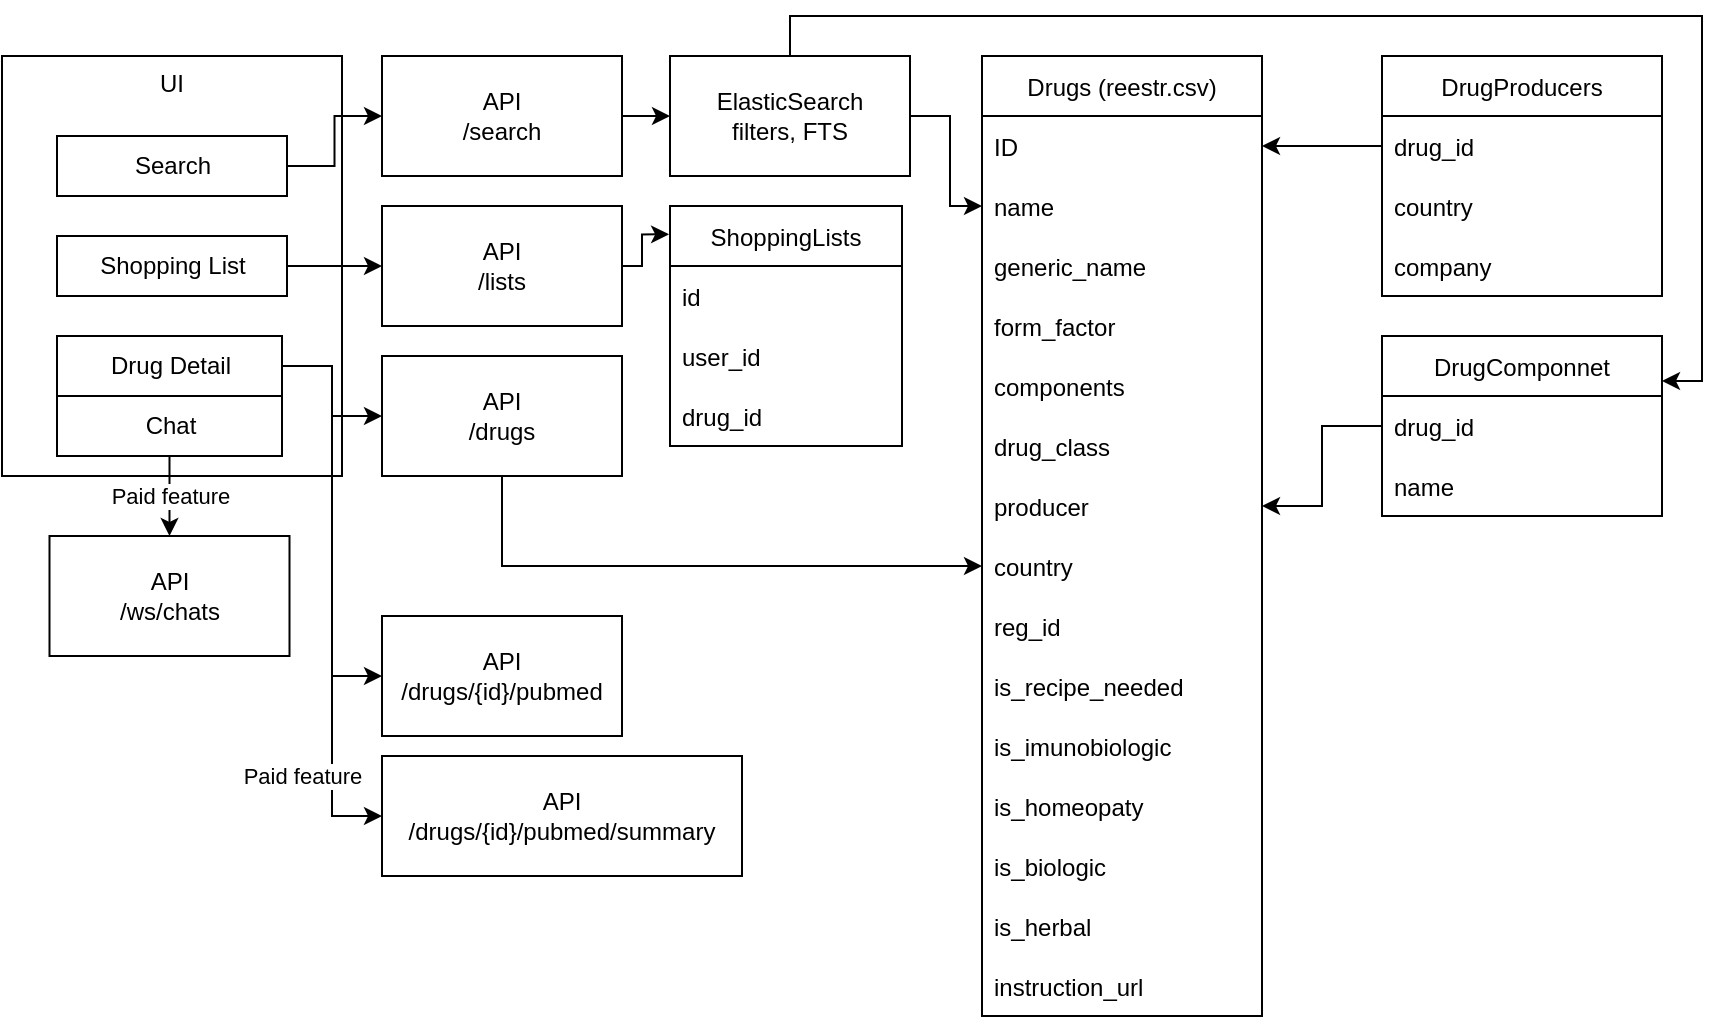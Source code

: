 <mxfile version="20.2.3" type="device"><diagram id="mowNmdMF4hCaJblC0Rly" name="Page-1"><mxGraphModel dx="1940" dy="731" grid="1" gridSize="10" guides="1" tooltips="1" connect="1" arrows="1" fold="1" page="1" pageScale="1" pageWidth="827" pageHeight="1169" math="0" shadow="0"><root><mxCell id="0"/><mxCell id="1" parent="0"/><mxCell id="E-NVzhWkdxcUuYl9v3x3-1" value="UI" style="rounded=0;whiteSpace=wrap;html=1;labelPosition=center;verticalLabelPosition=middle;align=center;verticalAlign=top;textDirection=ltr;container=1;" vertex="1" parent="1"><mxGeometry x="-60" y="50" width="170" height="210" as="geometry"/></mxCell><mxCell id="E-NVzhWkdxcUuYl9v3x3-2" value="Search" style="rounded=0;whiteSpace=wrap;html=1;" vertex="1" parent="E-NVzhWkdxcUuYl9v3x3-1"><mxGeometry x="27.5" y="40" width="115" height="30" as="geometry"/></mxCell><mxCell id="E-NVzhWkdxcUuYl9v3x3-42" value="Shopping List" style="rounded=0;whiteSpace=wrap;html=1;" vertex="1" parent="E-NVzhWkdxcUuYl9v3x3-1"><mxGeometry x="27.5" y="90" width="115" height="30" as="geometry"/></mxCell><mxCell id="E-NVzhWkdxcUuYl9v3x3-52" value="Drug Detail" style="rounded=0;whiteSpace=wrap;html=1;" vertex="1" parent="E-NVzhWkdxcUuYl9v3x3-1"><mxGeometry x="27.5" y="140" width="112.5" height="30" as="geometry"/></mxCell><mxCell id="E-NVzhWkdxcUuYl9v3x3-58" value="Chat" style="rounded=0;whiteSpace=wrap;html=1;" vertex="1" parent="E-NVzhWkdxcUuYl9v3x3-1"><mxGeometry x="27.5" y="170" width="112.5" height="30" as="geometry"/></mxCell><mxCell id="E-NVzhWkdxcUuYl9v3x3-3" value="Drugs (reestr.csv)" style="swimlane;fontStyle=0;childLayout=stackLayout;horizontal=1;startSize=30;horizontalStack=0;resizeParent=1;resizeParentMax=0;resizeLast=0;collapsible=1;marginBottom=0;" vertex="1" parent="1"><mxGeometry x="430" y="50" width="140" height="480" as="geometry"/></mxCell><mxCell id="E-NVzhWkdxcUuYl9v3x3-4" value="ID" style="text;strokeColor=none;fillColor=none;align=left;verticalAlign=middle;spacingLeft=4;spacingRight=4;overflow=hidden;points=[[0,0.5],[1,0.5]];portConstraint=eastwest;rotatable=0;" vertex="1" parent="E-NVzhWkdxcUuYl9v3x3-3"><mxGeometry y="30" width="140" height="30" as="geometry"/></mxCell><mxCell id="E-NVzhWkdxcUuYl9v3x3-5" value="name" style="text;strokeColor=none;fillColor=none;align=left;verticalAlign=middle;spacingLeft=4;spacingRight=4;overflow=hidden;points=[[0,0.5],[1,0.5]];portConstraint=eastwest;rotatable=0;" vertex="1" parent="E-NVzhWkdxcUuYl9v3x3-3"><mxGeometry y="60" width="140" height="30" as="geometry"/></mxCell><mxCell id="E-NVzhWkdxcUuYl9v3x3-6" value="generic_name" style="text;strokeColor=none;fillColor=none;align=left;verticalAlign=middle;spacingLeft=4;spacingRight=4;overflow=hidden;points=[[0,0.5],[1,0.5]];portConstraint=eastwest;rotatable=0;" vertex="1" parent="E-NVzhWkdxcUuYl9v3x3-3"><mxGeometry y="90" width="140" height="30" as="geometry"/></mxCell><mxCell id="E-NVzhWkdxcUuYl9v3x3-9" value="form_factor" style="text;strokeColor=none;fillColor=none;align=left;verticalAlign=middle;spacingLeft=4;spacingRight=4;overflow=hidden;points=[[0,0.5],[1,0.5]];portConstraint=eastwest;rotatable=0;" vertex="1" parent="E-NVzhWkdxcUuYl9v3x3-3"><mxGeometry y="120" width="140" height="30" as="geometry"/></mxCell><mxCell id="E-NVzhWkdxcUuYl9v3x3-11" value="components" style="text;strokeColor=none;fillColor=none;align=left;verticalAlign=middle;spacingLeft=4;spacingRight=4;overflow=hidden;points=[[0,0.5],[1,0.5]];portConstraint=eastwest;rotatable=0;" vertex="1" parent="E-NVzhWkdxcUuYl9v3x3-3"><mxGeometry y="150" width="140" height="30" as="geometry"/></mxCell><mxCell id="E-NVzhWkdxcUuYl9v3x3-12" value="drug_class" style="text;strokeColor=none;fillColor=none;align=left;verticalAlign=middle;spacingLeft=4;spacingRight=4;overflow=hidden;points=[[0,0.5],[1,0.5]];portConstraint=eastwest;rotatable=0;" vertex="1" parent="E-NVzhWkdxcUuYl9v3x3-3"><mxGeometry y="180" width="140" height="30" as="geometry"/></mxCell><mxCell id="E-NVzhWkdxcUuYl9v3x3-13" value="producer" style="text;strokeColor=none;fillColor=none;align=left;verticalAlign=middle;spacingLeft=4;spacingRight=4;overflow=hidden;points=[[0,0.5],[1,0.5]];portConstraint=eastwest;rotatable=0;" vertex="1" parent="E-NVzhWkdxcUuYl9v3x3-3"><mxGeometry y="210" width="140" height="30" as="geometry"/></mxCell><mxCell id="E-NVzhWkdxcUuYl9v3x3-14" value="country" style="text;strokeColor=none;fillColor=none;align=left;verticalAlign=middle;spacingLeft=4;spacingRight=4;overflow=hidden;points=[[0,0.5],[1,0.5]];portConstraint=eastwest;rotatable=0;" vertex="1" parent="E-NVzhWkdxcUuYl9v3x3-3"><mxGeometry y="240" width="140" height="30" as="geometry"/></mxCell><mxCell id="E-NVzhWkdxcUuYl9v3x3-15" value="reg_id" style="text;strokeColor=none;fillColor=none;align=left;verticalAlign=middle;spacingLeft=4;spacingRight=4;overflow=hidden;points=[[0,0.5],[1,0.5]];portConstraint=eastwest;rotatable=0;" vertex="1" parent="E-NVzhWkdxcUuYl9v3x3-3"><mxGeometry y="270" width="140" height="30" as="geometry"/></mxCell><mxCell id="E-NVzhWkdxcUuYl9v3x3-22" value="is_recipe_needed" style="text;strokeColor=none;fillColor=none;align=left;verticalAlign=middle;spacingLeft=4;spacingRight=4;overflow=hidden;points=[[0,0.5],[1,0.5]];portConstraint=eastwest;rotatable=0;" vertex="1" parent="E-NVzhWkdxcUuYl9v3x3-3"><mxGeometry y="300" width="140" height="30" as="geometry"/></mxCell><mxCell id="E-NVzhWkdxcUuYl9v3x3-16" value="is_imunobiologic" style="text;strokeColor=none;fillColor=none;align=left;verticalAlign=middle;spacingLeft=4;spacingRight=4;overflow=hidden;points=[[0,0.5],[1,0.5]];portConstraint=eastwest;rotatable=0;" vertex="1" parent="E-NVzhWkdxcUuYl9v3x3-3"><mxGeometry y="330" width="140" height="30" as="geometry"/></mxCell><mxCell id="E-NVzhWkdxcUuYl9v3x3-17" value="is_homeopaty" style="text;strokeColor=none;fillColor=none;align=left;verticalAlign=middle;spacingLeft=4;spacingRight=4;overflow=hidden;points=[[0,0.5],[1,0.5]];portConstraint=eastwest;rotatable=0;" vertex="1" parent="E-NVzhWkdxcUuYl9v3x3-3"><mxGeometry y="360" width="140" height="30" as="geometry"/></mxCell><mxCell id="E-NVzhWkdxcUuYl9v3x3-18" value="is_biologic" style="text;strokeColor=none;fillColor=none;align=left;verticalAlign=middle;spacingLeft=4;spacingRight=4;overflow=hidden;points=[[0,0.5],[1,0.5]];portConstraint=eastwest;rotatable=0;" vertex="1" parent="E-NVzhWkdxcUuYl9v3x3-3"><mxGeometry y="390" width="140" height="30" as="geometry"/></mxCell><mxCell id="E-NVzhWkdxcUuYl9v3x3-19" value="is_herbal" style="text;strokeColor=none;fillColor=none;align=left;verticalAlign=middle;spacingLeft=4;spacingRight=4;overflow=hidden;points=[[0,0.5],[1,0.5]];portConstraint=eastwest;rotatable=0;" vertex="1" parent="E-NVzhWkdxcUuYl9v3x3-3"><mxGeometry y="420" width="140" height="30" as="geometry"/></mxCell><mxCell id="E-NVzhWkdxcUuYl9v3x3-20" value="instruction_url" style="text;strokeColor=none;fillColor=none;align=left;verticalAlign=middle;spacingLeft=4;spacingRight=4;overflow=hidden;points=[[0,0.5],[1,0.5]];portConstraint=eastwest;rotatable=0;" vertex="1" parent="E-NVzhWkdxcUuYl9v3x3-3"><mxGeometry y="450" width="140" height="30" as="geometry"/></mxCell><mxCell id="E-NVzhWkdxcUuYl9v3x3-24" value="DrugProducers" style="swimlane;fontStyle=0;childLayout=stackLayout;horizontal=1;startSize=30;horizontalStack=0;resizeParent=1;resizeParentMax=0;resizeLast=0;collapsible=1;marginBottom=0;" vertex="1" parent="1"><mxGeometry x="630" y="50" width="140" height="120" as="geometry"/></mxCell><mxCell id="E-NVzhWkdxcUuYl9v3x3-25" value="drug_id" style="text;strokeColor=none;fillColor=none;align=left;verticalAlign=middle;spacingLeft=4;spacingRight=4;overflow=hidden;points=[[0,0.5],[1,0.5]];portConstraint=eastwest;rotatable=0;" vertex="1" parent="E-NVzhWkdxcUuYl9v3x3-24"><mxGeometry y="30" width="140" height="30" as="geometry"/></mxCell><mxCell id="E-NVzhWkdxcUuYl9v3x3-26" value="country" style="text;strokeColor=none;fillColor=none;align=left;verticalAlign=middle;spacingLeft=4;spacingRight=4;overflow=hidden;points=[[0,0.5],[1,0.5]];portConstraint=eastwest;rotatable=0;" vertex="1" parent="E-NVzhWkdxcUuYl9v3x3-24"><mxGeometry y="60" width="140" height="30" as="geometry"/></mxCell><mxCell id="E-NVzhWkdxcUuYl9v3x3-27" value="company" style="text;strokeColor=none;fillColor=none;align=left;verticalAlign=middle;spacingLeft=4;spacingRight=4;overflow=hidden;points=[[0,0.5],[1,0.5]];portConstraint=eastwest;rotatable=0;" vertex="1" parent="E-NVzhWkdxcUuYl9v3x3-24"><mxGeometry y="90" width="140" height="30" as="geometry"/></mxCell><mxCell id="E-NVzhWkdxcUuYl9v3x3-29" value="" style="edgeStyle=orthogonalEdgeStyle;rounded=0;orthogonalLoop=1;jettySize=auto;html=1;entryX=1;entryY=0.5;entryDx=0;entryDy=0;" edge="1" parent="1" source="E-NVzhWkdxcUuYl9v3x3-25" target="E-NVzhWkdxcUuYl9v3x3-4"><mxGeometry relative="1" as="geometry"/></mxCell><mxCell id="E-NVzhWkdxcUuYl9v3x3-30" value="DrugComponnet" style="swimlane;fontStyle=0;childLayout=stackLayout;horizontal=1;startSize=30;horizontalStack=0;resizeParent=1;resizeParentMax=0;resizeLast=0;collapsible=1;marginBottom=0;" vertex="1" parent="1"><mxGeometry x="630" y="190" width="140" height="90" as="geometry"/></mxCell><mxCell id="E-NVzhWkdxcUuYl9v3x3-31" value="drug_id" style="text;strokeColor=none;fillColor=none;align=left;verticalAlign=middle;spacingLeft=4;spacingRight=4;overflow=hidden;points=[[0,0.5],[1,0.5]];portConstraint=eastwest;rotatable=0;" vertex="1" parent="E-NVzhWkdxcUuYl9v3x3-30"><mxGeometry y="30" width="140" height="30" as="geometry"/></mxCell><mxCell id="E-NVzhWkdxcUuYl9v3x3-32" value="name" style="text;strokeColor=none;fillColor=none;align=left;verticalAlign=middle;spacingLeft=4;spacingRight=4;overflow=hidden;points=[[0,0.5],[1,0.5]];portConstraint=eastwest;rotatable=0;" vertex="1" parent="E-NVzhWkdxcUuYl9v3x3-30"><mxGeometry y="60" width="140" height="30" as="geometry"/></mxCell><mxCell id="E-NVzhWkdxcUuYl9v3x3-34" value="" style="edgeStyle=orthogonalEdgeStyle;rounded=0;orthogonalLoop=1;jettySize=auto;html=1;" edge="1" parent="1" source="E-NVzhWkdxcUuYl9v3x3-31" target="E-NVzhWkdxcUuYl9v3x3-13"><mxGeometry relative="1" as="geometry"/></mxCell><mxCell id="E-NVzhWkdxcUuYl9v3x3-40" value="" style="edgeStyle=orthogonalEdgeStyle;rounded=0;orthogonalLoop=1;jettySize=auto;html=1;" edge="1" parent="1" source="E-NVzhWkdxcUuYl9v3x3-35" target="E-NVzhWkdxcUuYl9v3x3-5"><mxGeometry relative="1" as="geometry"/></mxCell><mxCell id="E-NVzhWkdxcUuYl9v3x3-41" style="edgeStyle=orthogonalEdgeStyle;rounded=0;orthogonalLoop=1;jettySize=auto;html=1;entryX=1;entryY=0.25;entryDx=0;entryDy=0;" edge="1" parent="1" source="E-NVzhWkdxcUuYl9v3x3-35" target="E-NVzhWkdxcUuYl9v3x3-30"><mxGeometry relative="1" as="geometry"><Array as="points"><mxPoint x="334" y="30"/><mxPoint x="790" y="30"/><mxPoint x="790" y="213"/></Array></mxGeometry></mxCell><mxCell id="E-NVzhWkdxcUuYl9v3x3-35" value="ElasticSearch&lt;br&gt;filters, FTS" style="rounded=0;whiteSpace=wrap;html=1;" vertex="1" parent="1"><mxGeometry x="274" y="50" width="120" height="60" as="geometry"/></mxCell><mxCell id="E-NVzhWkdxcUuYl9v3x3-39" value="" style="edgeStyle=orthogonalEdgeStyle;rounded=0;orthogonalLoop=1;jettySize=auto;html=1;" edge="1" parent="1" source="E-NVzhWkdxcUuYl9v3x3-37" target="E-NVzhWkdxcUuYl9v3x3-35"><mxGeometry relative="1" as="geometry"/></mxCell><mxCell id="E-NVzhWkdxcUuYl9v3x3-37" value="API&lt;br&gt;/search" style="rounded=0;whiteSpace=wrap;html=1;" vertex="1" parent="1"><mxGeometry x="130" y="50" width="120" height="60" as="geometry"/></mxCell><mxCell id="E-NVzhWkdxcUuYl9v3x3-38" value="" style="edgeStyle=orthogonalEdgeStyle;rounded=0;orthogonalLoop=1;jettySize=auto;html=1;" edge="1" parent="1" source="E-NVzhWkdxcUuYl9v3x3-2" target="E-NVzhWkdxcUuYl9v3x3-37"><mxGeometry relative="1" as="geometry"/></mxCell><mxCell id="E-NVzhWkdxcUuYl9v3x3-51" style="edgeStyle=orthogonalEdgeStyle;rounded=0;orthogonalLoop=1;jettySize=auto;html=1;entryX=-0.004;entryY=0.118;entryDx=0;entryDy=0;entryPerimeter=0;" edge="1" parent="1" source="E-NVzhWkdxcUuYl9v3x3-43" target="E-NVzhWkdxcUuYl9v3x3-45"><mxGeometry relative="1" as="geometry"><Array as="points"><mxPoint x="260" y="155"/><mxPoint x="260" y="139"/></Array></mxGeometry></mxCell><mxCell id="E-NVzhWkdxcUuYl9v3x3-43" value="API&lt;br&gt;/lists" style="rounded=0;whiteSpace=wrap;html=1;" vertex="1" parent="1"><mxGeometry x="130" y="125" width="120" height="60" as="geometry"/></mxCell><mxCell id="E-NVzhWkdxcUuYl9v3x3-44" value="" style="edgeStyle=orthogonalEdgeStyle;rounded=0;orthogonalLoop=1;jettySize=auto;html=1;" edge="1" parent="1" source="E-NVzhWkdxcUuYl9v3x3-42" target="E-NVzhWkdxcUuYl9v3x3-43"><mxGeometry relative="1" as="geometry"/></mxCell><mxCell id="E-NVzhWkdxcUuYl9v3x3-45" value="ShoppingLists" style="swimlane;fontStyle=0;childLayout=stackLayout;horizontal=1;startSize=30;horizontalStack=0;resizeParent=1;resizeParentMax=0;resizeLast=0;collapsible=1;marginBottom=0;" vertex="1" parent="1"><mxGeometry x="274" y="125" width="116" height="120" as="geometry"/></mxCell><mxCell id="E-NVzhWkdxcUuYl9v3x3-46" value="id" style="text;strokeColor=none;fillColor=none;align=left;verticalAlign=middle;spacingLeft=4;spacingRight=4;overflow=hidden;points=[[0,0.5],[1,0.5]];portConstraint=eastwest;rotatable=0;" vertex="1" parent="E-NVzhWkdxcUuYl9v3x3-45"><mxGeometry y="30" width="116" height="30" as="geometry"/></mxCell><mxCell id="E-NVzhWkdxcUuYl9v3x3-47" value="user_id" style="text;strokeColor=none;fillColor=none;align=left;verticalAlign=middle;spacingLeft=4;spacingRight=4;overflow=hidden;points=[[0,0.5],[1,0.5]];portConstraint=eastwest;rotatable=0;" vertex="1" parent="E-NVzhWkdxcUuYl9v3x3-45"><mxGeometry y="60" width="116" height="30" as="geometry"/></mxCell><mxCell id="E-NVzhWkdxcUuYl9v3x3-48" value="drug_id" style="text;strokeColor=none;fillColor=none;align=left;verticalAlign=middle;spacingLeft=4;spacingRight=4;overflow=hidden;points=[[0,0.5],[1,0.5]];portConstraint=eastwest;rotatable=0;" vertex="1" parent="E-NVzhWkdxcUuYl9v3x3-45"><mxGeometry y="90" width="116" height="30" as="geometry"/></mxCell><mxCell id="E-NVzhWkdxcUuYl9v3x3-55" style="edgeStyle=orthogonalEdgeStyle;rounded=0;orthogonalLoop=1;jettySize=auto;html=1;entryX=0;entryY=0.5;entryDx=0;entryDy=0;" edge="1" parent="1" source="E-NVzhWkdxcUuYl9v3x3-53" target="E-NVzhWkdxcUuYl9v3x3-14"><mxGeometry relative="1" as="geometry"/></mxCell><mxCell id="E-NVzhWkdxcUuYl9v3x3-53" value="API&lt;br&gt;/drugs" style="rounded=0;whiteSpace=wrap;html=1;" vertex="1" parent="1"><mxGeometry x="130" y="200" width="120" height="60" as="geometry"/></mxCell><mxCell id="E-NVzhWkdxcUuYl9v3x3-54" value="" style="edgeStyle=orthogonalEdgeStyle;rounded=0;orthogonalLoop=1;jettySize=auto;html=1;" edge="1" parent="1" source="E-NVzhWkdxcUuYl9v3x3-52" target="E-NVzhWkdxcUuYl9v3x3-53"><mxGeometry relative="1" as="geometry"/></mxCell><mxCell id="E-NVzhWkdxcUuYl9v3x3-56" value="API&lt;br&gt;/drugs/{id}/pubmed" style="rounded=0;whiteSpace=wrap;html=1;" vertex="1" parent="1"><mxGeometry x="130" y="330" width="120" height="60" as="geometry"/></mxCell><mxCell id="E-NVzhWkdxcUuYl9v3x3-57" style="edgeStyle=orthogonalEdgeStyle;rounded=0;orthogonalLoop=1;jettySize=auto;html=1;entryX=0;entryY=0.5;entryDx=0;entryDy=0;" edge="1" parent="1" source="E-NVzhWkdxcUuYl9v3x3-52" target="E-NVzhWkdxcUuYl9v3x3-56"><mxGeometry relative="1" as="geometry"/></mxCell><mxCell id="E-NVzhWkdxcUuYl9v3x3-59" value="API&lt;br&gt;/ws/chats" style="rounded=0;whiteSpace=wrap;html=1;" vertex="1" parent="1"><mxGeometry x="-36.25" y="290" width="120" height="60" as="geometry"/></mxCell><mxCell id="E-NVzhWkdxcUuYl9v3x3-61" value="Paid feature" style="edgeStyle=orthogonalEdgeStyle;rounded=0;orthogonalLoop=1;jettySize=auto;html=1;entryX=0.5;entryY=0;entryDx=0;entryDy=0;" edge="1" parent="1" source="E-NVzhWkdxcUuYl9v3x3-58" target="E-NVzhWkdxcUuYl9v3x3-59"><mxGeometry relative="1" as="geometry"/></mxCell><mxCell id="E-NVzhWkdxcUuYl9v3x3-62" value="API&lt;br&gt;/drugs/{id}/pubmed/summary" style="rounded=0;whiteSpace=wrap;html=1;" vertex="1" parent="1"><mxGeometry x="130" y="400" width="180" height="60" as="geometry"/></mxCell><mxCell id="E-NVzhWkdxcUuYl9v3x3-63" value="Paid feature" style="edgeStyle=orthogonalEdgeStyle;rounded=0;orthogonalLoop=1;jettySize=auto;html=1;entryX=0;entryY=0.5;entryDx=0;entryDy=0;" edge="1" parent="1" source="E-NVzhWkdxcUuYl9v3x3-52" target="E-NVzhWkdxcUuYl9v3x3-62"><mxGeometry x="0.673" y="-15" relative="1" as="geometry"><mxPoint as="offset"/></mxGeometry></mxCell></root></mxGraphModel></diagram></mxfile>